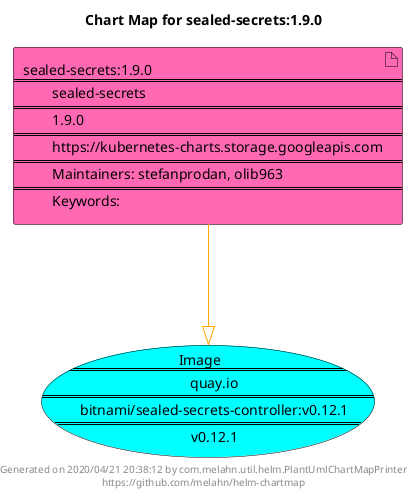 @startuml
skinparam linetype ortho
skinparam backgroundColor white
skinparam usecaseBorderColor black
skinparam usecaseArrowColor LightSlateGray
skinparam artifactBorderColor black
skinparam artifactArrowColor LightSlateGray

title Chart Map for sealed-secrets:1.9.0

'There is one referenced Helm Chart
artifact "sealed-secrets:1.9.0\n====\n\tsealed-secrets\n====\n\t1.9.0\n====\n\thttps://kubernetes-charts.storage.googleapis.com\n====\n\tMaintainers: stefanprodan, olib963\n====\n\tKeywords: " as sealed_secrets_1_9_0 #HotPink

'There is one referenced Docker Image
usecase "Image\n====\n\tquay.io\n====\n\tbitnami/sealed-secrets-controller:v0.12.1\n====\n\tv0.12.1" as quay_io_bitnami_sealed_secrets_controller_v0_12_1 #Aqua

'Chart Dependencies
sealed_secrets_1_9_0--[#orange]-|>quay_io_bitnami_sealed_secrets_controller_v0_12_1

center footer Generated on 2020/04/21 20:38:12 by com.melahn.util.helm.PlantUmlChartMapPrinter\nhttps://github.com/melahn/helm-chartmap
@enduml
